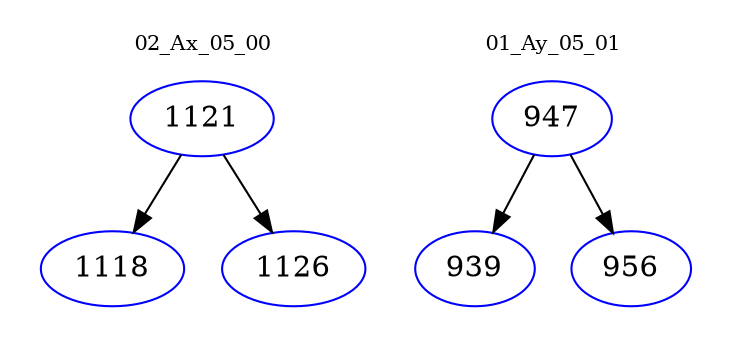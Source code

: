 digraph{
subgraph cluster_0 {
color = white
label = "02_Ax_05_00";
fontsize=10;
T0_1121 [label="1121", color="blue"]
T0_1121 -> T0_1118 [color="black"]
T0_1118 [label="1118", color="blue"]
T0_1121 -> T0_1126 [color="black"]
T0_1126 [label="1126", color="blue"]
}
subgraph cluster_1 {
color = white
label = "01_Ay_05_01";
fontsize=10;
T1_947 [label="947", color="blue"]
T1_947 -> T1_939 [color="black"]
T1_939 [label="939", color="blue"]
T1_947 -> T1_956 [color="black"]
T1_956 [label="956", color="blue"]
}
}
